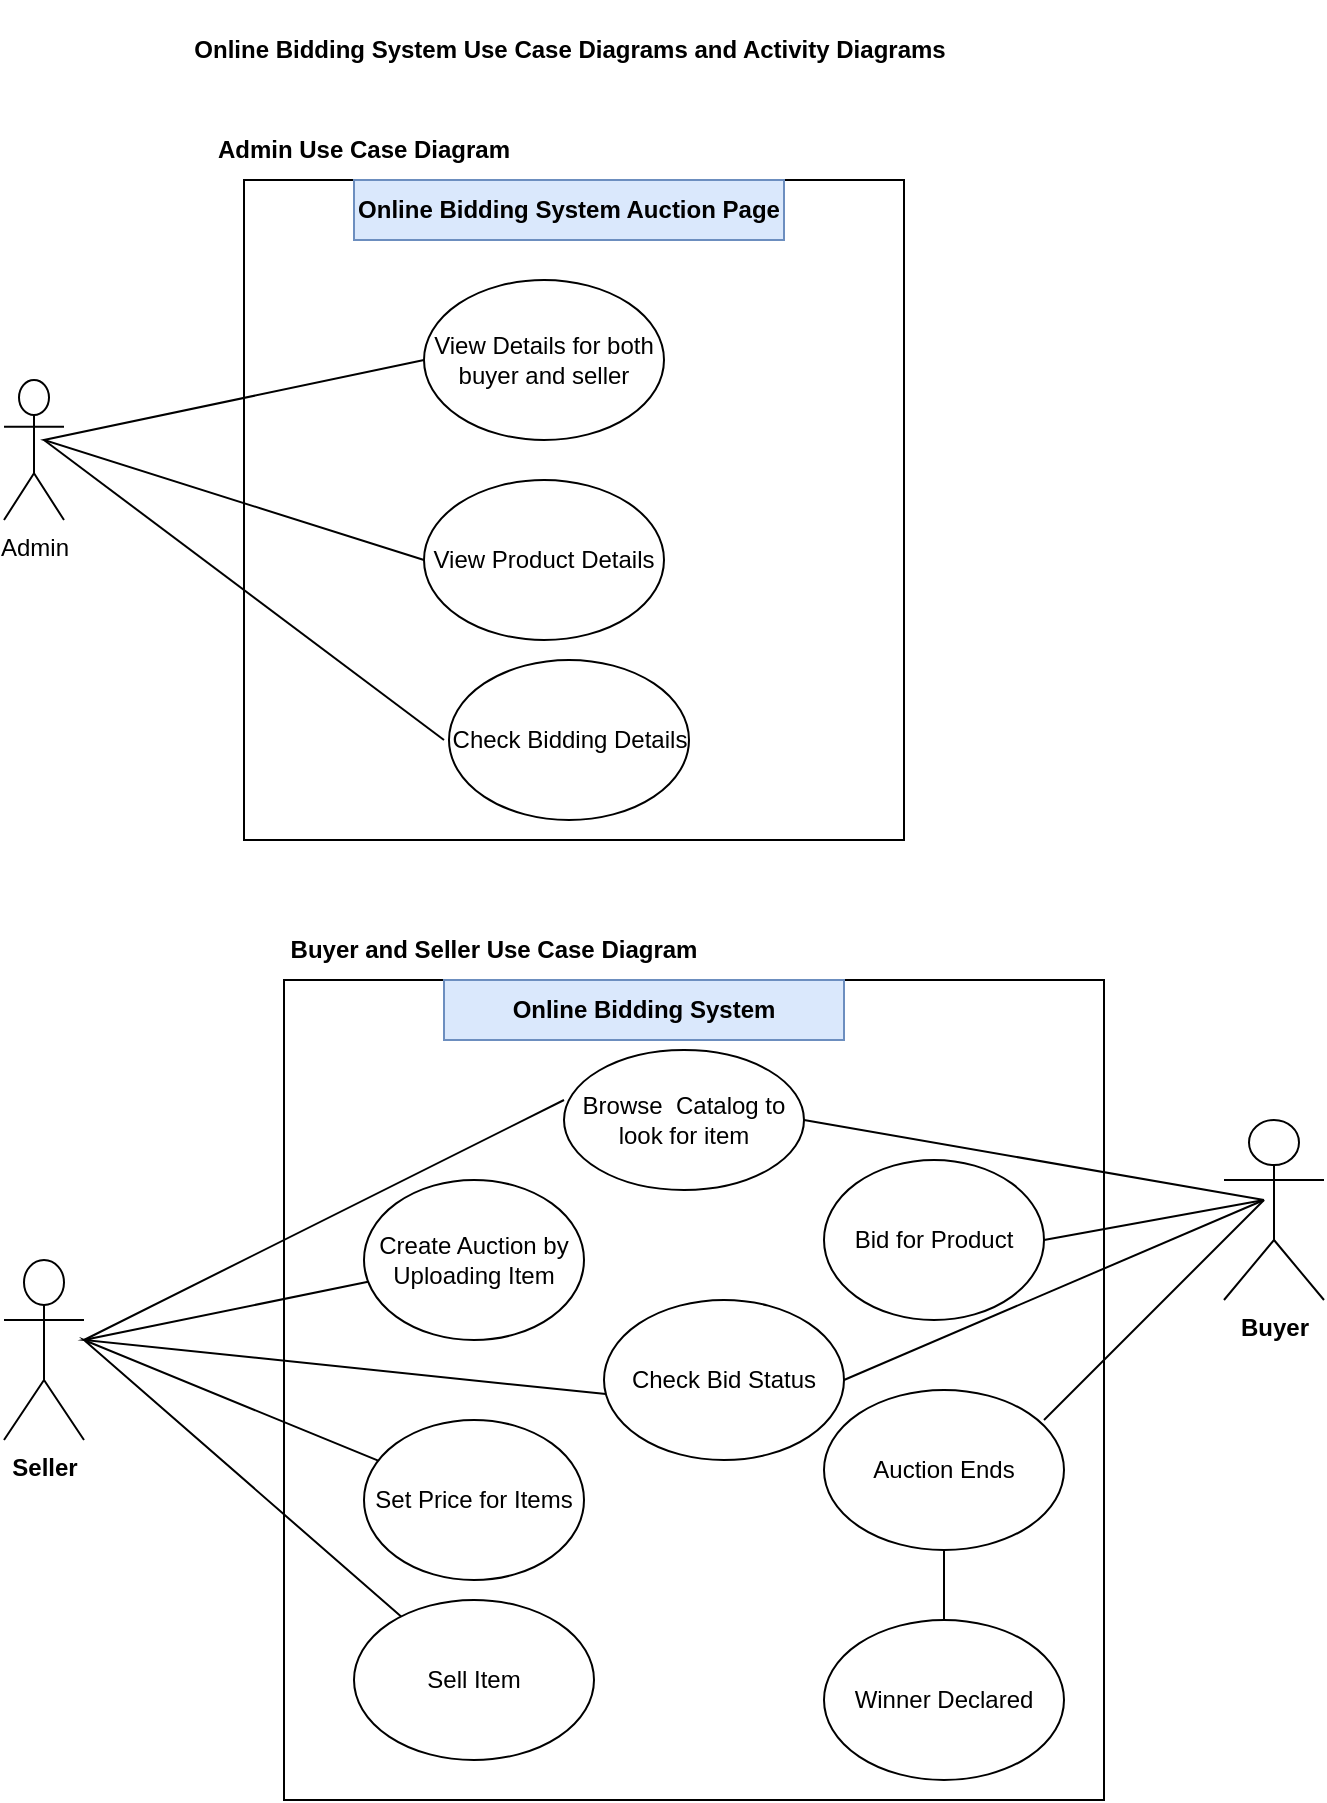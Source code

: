 <mxfile version="21.8.2" type="github">
  <diagram name="Page-1" id="gKchylsYW7Ik9aZ6e32E">
    <mxGraphModel dx="880" dy="1578" grid="1" gridSize="10" guides="1" tooltips="1" connect="1" arrows="1" fold="1" page="1" pageScale="1" pageWidth="850" pageHeight="1100" math="0" shadow="0">
      <root>
        <mxCell id="0" />
        <mxCell id="1" parent="0" />
        <mxCell id="AKKfzESJ1LxGghhMYYDp-7" value="" style="whiteSpace=wrap;html=1;aspect=fixed;" vertex="1" parent="1">
          <mxGeometry x="290" y="480" width="410" height="410" as="geometry" />
        </mxCell>
        <mxCell id="AKKfzESJ1LxGghhMYYDp-8" value="Seller" style="shape=umlActor;verticalLabelPosition=bottom;verticalAlign=top;html=1;outlineConnect=0;fontStyle=1" vertex="1" parent="1">
          <mxGeometry x="150" y="620" width="40" height="90" as="geometry" />
        </mxCell>
        <mxCell id="AKKfzESJ1LxGghhMYYDp-12" value="Check Bid Status" style="ellipse;whiteSpace=wrap;html=1;" vertex="1" parent="1">
          <mxGeometry x="450" y="640" width="120" height="80" as="geometry" />
        </mxCell>
        <mxCell id="AKKfzESJ1LxGghhMYYDp-15" value="Browse&amp;nbsp; Catalog to look for item" style="ellipse;whiteSpace=wrap;html=1;" vertex="1" parent="1">
          <mxGeometry x="430" y="515" width="120" height="70" as="geometry" />
        </mxCell>
        <mxCell id="AKKfzESJ1LxGghhMYYDp-16" value="Bid for Product" style="ellipse;whiteSpace=wrap;html=1;" vertex="1" parent="1">
          <mxGeometry x="560" y="570" width="110" height="80" as="geometry" />
        </mxCell>
        <mxCell id="AKKfzESJ1LxGghhMYYDp-17" value="Auction Ends" style="ellipse;whiteSpace=wrap;html=1;" vertex="1" parent="1">
          <mxGeometry x="560" y="685" width="120" height="80" as="geometry" />
        </mxCell>
        <mxCell id="AKKfzESJ1LxGghhMYYDp-18" value="Winner Declared" style="ellipse;whiteSpace=wrap;html=1;" vertex="1" parent="1">
          <mxGeometry x="560" y="800" width="120" height="80" as="geometry" />
        </mxCell>
        <mxCell id="AKKfzESJ1LxGghhMYYDp-19" value="Create Auction by Uploading Item" style="ellipse;whiteSpace=wrap;html=1;" vertex="1" parent="1">
          <mxGeometry x="330" y="580" width="110" height="80" as="geometry" />
        </mxCell>
        <mxCell id="AKKfzESJ1LxGghhMYYDp-21" value="Sell Item" style="ellipse;whiteSpace=wrap;html=1;" vertex="1" parent="1">
          <mxGeometry x="325" y="790" width="120" height="80" as="geometry" />
        </mxCell>
        <mxCell id="AKKfzESJ1LxGghhMYYDp-24" value="Buyer" style="shape=umlActor;verticalLabelPosition=bottom;verticalAlign=top;html=1;outlineConnect=0;fontStyle=1" vertex="1" parent="1">
          <mxGeometry x="760" y="550" width="50" height="90" as="geometry" />
        </mxCell>
        <mxCell id="AKKfzESJ1LxGghhMYYDp-47" value="" style="endArrow=none;html=1;rounded=0;" edge="1" parent="1">
          <mxGeometry width="50" height="50" relative="1" as="geometry">
            <mxPoint x="550" y="550" as="sourcePoint" />
            <mxPoint x="780" y="590" as="targetPoint" />
          </mxGeometry>
        </mxCell>
        <mxCell id="AKKfzESJ1LxGghhMYYDp-48" value="" style="endArrow=none;html=1;rounded=0;exitX=0.5;exitY=0;exitDx=0;exitDy=0;" edge="1" parent="1" source="AKKfzESJ1LxGghhMYYDp-18">
          <mxGeometry width="50" height="50" relative="1" as="geometry">
            <mxPoint x="570" y="815" as="sourcePoint" />
            <mxPoint x="620" y="765" as="targetPoint" />
          </mxGeometry>
        </mxCell>
        <mxCell id="AKKfzESJ1LxGghhMYYDp-50" value="" style="endArrow=none;html=1;rounded=0;" edge="1" parent="1">
          <mxGeometry width="50" height="50" relative="1" as="geometry">
            <mxPoint x="670" y="700" as="sourcePoint" />
            <mxPoint x="780" y="590" as="targetPoint" />
          </mxGeometry>
        </mxCell>
        <mxCell id="AKKfzESJ1LxGghhMYYDp-52" value="" style="endArrow=none;html=1;rounded=0;" edge="1" parent="1">
          <mxGeometry width="50" height="50" relative="1" as="geometry">
            <mxPoint x="780" y="590" as="sourcePoint" />
            <mxPoint x="570" y="680" as="targetPoint" />
          </mxGeometry>
        </mxCell>
        <mxCell id="AKKfzESJ1LxGghhMYYDp-53" value="Online Bidding System" style="text;html=1;strokeColor=#6c8ebf;fillColor=#dae8fc;align=center;verticalAlign=middle;whiteSpace=wrap;rounded=0;fontStyle=1" vertex="1" parent="1">
          <mxGeometry x="370" y="480" width="200" height="30" as="geometry" />
        </mxCell>
        <mxCell id="AKKfzESJ1LxGghhMYYDp-54" value="" style="endArrow=none;html=1;rounded=0;entryX=0.008;entryY=0.588;entryDx=0;entryDy=0;entryPerimeter=0;" edge="1" parent="1" source="AKKfzESJ1LxGghhMYYDp-19" target="AKKfzESJ1LxGghhMYYDp-12">
          <mxGeometry width="50" height="50" relative="1" as="geometry">
            <mxPoint x="400" y="750" as="sourcePoint" />
            <mxPoint x="450" y="700" as="targetPoint" />
            <Array as="points">
              <mxPoint x="190" y="660" />
            </Array>
          </mxGeometry>
        </mxCell>
        <mxCell id="AKKfzESJ1LxGghhMYYDp-55" value="" style="endArrow=none;html=1;rounded=0;" edge="1" parent="1" source="AKKfzESJ1LxGghhMYYDp-20" target="AKKfzESJ1LxGghhMYYDp-21">
          <mxGeometry width="50" height="50" relative="1" as="geometry">
            <mxPoint x="400" y="750" as="sourcePoint" />
            <mxPoint x="450" y="700" as="targetPoint" />
            <Array as="points">
              <mxPoint x="190" y="660" />
            </Array>
          </mxGeometry>
        </mxCell>
        <mxCell id="AKKfzESJ1LxGghhMYYDp-56" value="" style="endArrow=none;html=1;rounded=0;" edge="1" parent="1" target="AKKfzESJ1LxGghhMYYDp-20">
          <mxGeometry width="50" height="50" relative="1" as="geometry">
            <mxPoint x="400" y="750" as="sourcePoint" />
            <mxPoint x="450" y="700" as="targetPoint" />
          </mxGeometry>
        </mxCell>
        <mxCell id="AKKfzESJ1LxGghhMYYDp-20" value="Set Price for Items" style="ellipse;whiteSpace=wrap;html=1;" vertex="1" parent="1">
          <mxGeometry x="330" y="700" width="110" height="80" as="geometry" />
        </mxCell>
        <mxCell id="AKKfzESJ1LxGghhMYYDp-57" value="" style="endArrow=none;html=1;rounded=0;" edge="1" parent="1">
          <mxGeometry width="50" height="50" relative="1" as="geometry">
            <mxPoint x="190" y="660" as="sourcePoint" />
            <mxPoint x="430" y="540" as="targetPoint" />
          </mxGeometry>
        </mxCell>
        <mxCell id="AKKfzESJ1LxGghhMYYDp-58" value="" style="endArrow=none;html=1;rounded=0;exitX=1;exitY=0.5;exitDx=0;exitDy=0;" edge="1" parent="1" source="AKKfzESJ1LxGghhMYYDp-16">
          <mxGeometry width="50" height="50" relative="1" as="geometry">
            <mxPoint x="730" y="640" as="sourcePoint" />
            <mxPoint x="780" y="590" as="targetPoint" />
          </mxGeometry>
        </mxCell>
        <mxCell id="AKKfzESJ1LxGghhMYYDp-59" value="" style="whiteSpace=wrap;html=1;aspect=fixed;" vertex="1" parent="1">
          <mxGeometry x="270" y="80" width="330" height="330" as="geometry" />
        </mxCell>
        <mxCell id="AKKfzESJ1LxGghhMYYDp-60" value="Online Bidding System Auction Page" style="text;html=1;strokeColor=#6c8ebf;fillColor=#dae8fc;align=center;verticalAlign=middle;whiteSpace=wrap;rounded=0;fontStyle=1" vertex="1" parent="1">
          <mxGeometry x="325" y="80" width="215" height="30" as="geometry" />
        </mxCell>
        <mxCell id="AKKfzESJ1LxGghhMYYDp-61" value="View Details for both buyer and seller" style="ellipse;whiteSpace=wrap;html=1;" vertex="1" parent="1">
          <mxGeometry x="360" y="130" width="120" height="80" as="geometry" />
        </mxCell>
        <mxCell id="AKKfzESJ1LxGghhMYYDp-62" value="View Product Details" style="ellipse;whiteSpace=wrap;html=1;" vertex="1" parent="1">
          <mxGeometry x="360" y="230" width="120" height="80" as="geometry" />
        </mxCell>
        <mxCell id="AKKfzESJ1LxGghhMYYDp-64" value="Check Bidding Details" style="ellipse;whiteSpace=wrap;html=1;" vertex="1" parent="1">
          <mxGeometry x="372.5" y="320" width="120" height="80" as="geometry" />
        </mxCell>
        <mxCell id="AKKfzESJ1LxGghhMYYDp-65" value="Admin" style="shape=umlActor;verticalLabelPosition=bottom;verticalAlign=top;html=1;outlineConnect=0;" vertex="1" parent="1">
          <mxGeometry x="150" y="180" width="30" height="70" as="geometry" />
        </mxCell>
        <mxCell id="AKKfzESJ1LxGghhMYYDp-66" value="" style="endArrow=none;html=1;rounded=0;entryX=0;entryY=0.5;entryDx=0;entryDy=0;exitX=0;exitY=0.5;exitDx=0;exitDy=0;" edge="1" parent="1" source="AKKfzESJ1LxGghhMYYDp-62" target="AKKfzESJ1LxGghhMYYDp-61">
          <mxGeometry width="50" height="50" relative="1" as="geometry">
            <mxPoint x="400" y="310" as="sourcePoint" />
            <mxPoint x="450" y="260" as="targetPoint" />
            <Array as="points">
              <mxPoint x="170" y="210" />
            </Array>
          </mxGeometry>
        </mxCell>
        <mxCell id="AKKfzESJ1LxGghhMYYDp-67" value="" style="endArrow=none;html=1;rounded=0;" edge="1" parent="1">
          <mxGeometry width="50" height="50" relative="1" as="geometry">
            <mxPoint x="370" y="360" as="sourcePoint" />
            <mxPoint x="170" y="210" as="targetPoint" />
            <Array as="points">
              <mxPoint x="370" y="360" />
            </Array>
          </mxGeometry>
        </mxCell>
        <mxCell id="AKKfzESJ1LxGghhMYYDp-68" value="Online Bidding System Use Case Diagrams and Activity Diagrams" style="text;html=1;strokeColor=none;fillColor=none;align=center;verticalAlign=middle;whiteSpace=wrap;rounded=0;fontStyle=1" vertex="1" parent="1">
          <mxGeometry x="212.5" y="-10" width="440" height="50" as="geometry" />
        </mxCell>
        <mxCell id="AKKfzESJ1LxGghhMYYDp-69" value="Admin Use Case Diagram" style="text;html=1;strokeColor=none;fillColor=none;align=center;verticalAlign=middle;whiteSpace=wrap;rounded=0;fontStyle=1" vertex="1" parent="1">
          <mxGeometry x="250" y="50" width="160" height="30" as="geometry" />
        </mxCell>
        <mxCell id="AKKfzESJ1LxGghhMYYDp-71" value="Buyer and Seller Use Case Diagram" style="text;html=1;strokeColor=none;fillColor=none;align=center;verticalAlign=middle;whiteSpace=wrap;rounded=0;fontStyle=1" vertex="1" parent="1">
          <mxGeometry x="290" y="450" width="210" height="30" as="geometry" />
        </mxCell>
      </root>
    </mxGraphModel>
  </diagram>
</mxfile>
